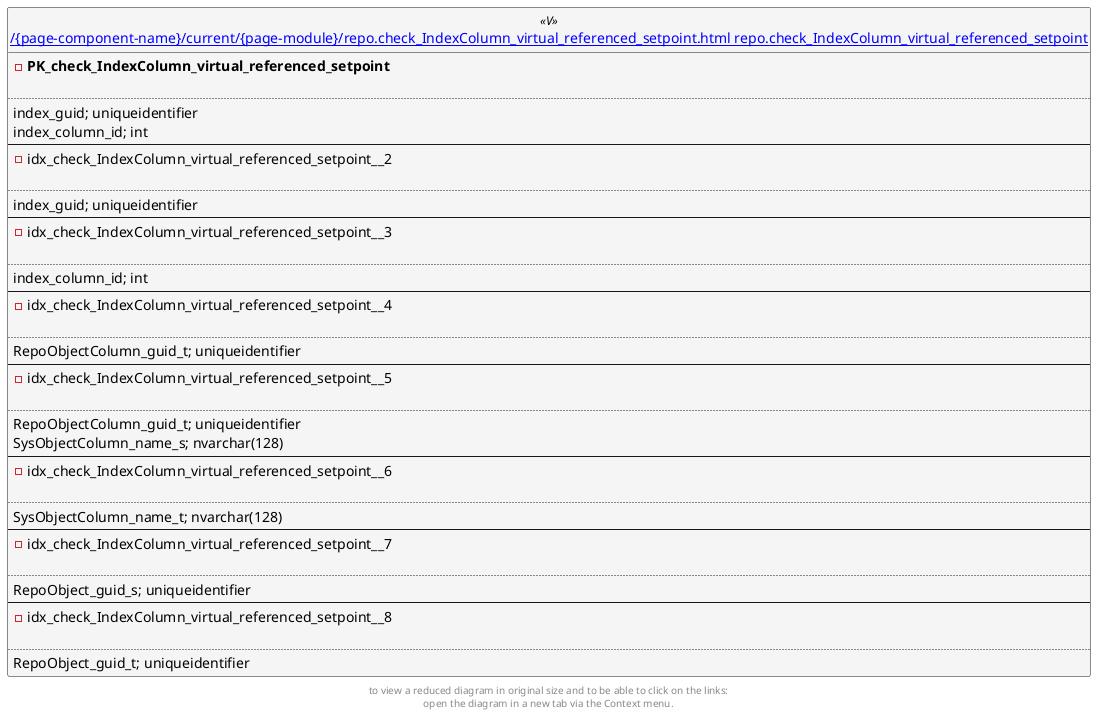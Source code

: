 @startuml
left to right direction
'top to bottom direction
hide circle
'avoide "." issues:
set namespaceSeparator none


skinparam class {
  BackgroundColor White
  BackgroundColor<<FN>> Yellow
  BackgroundColor<<FS>> Yellow
  BackgroundColor<<FT>> LightGray
  BackgroundColor<<IF>> Yellow
  BackgroundColor<<IS>> Yellow
  BackgroundColor<<P>> Aqua
  BackgroundColor<<PC>> Aqua
  BackgroundColor<<SN>> Yellow
  BackgroundColor<<SO>> SlateBlue
  BackgroundColor<<TF>> LightGray
  BackgroundColor<<TR>> Tomato
  BackgroundColor<<U>> White
  BackgroundColor<<V>> WhiteSmoke
  BackgroundColor<<X>> Aqua
}


entity "[[{site-url}/{page-component-name}/current/{page-module}/repo.check_IndexColumn_virtual_referenced_setpoint.html repo.check_IndexColumn_virtual_referenced_setpoint]]" as repo.check_IndexColumn_virtual_referenced_setpoint << V >> {
- **PK_check_IndexColumn_virtual_referenced_setpoint**

..
index_guid; uniqueidentifier
index_column_id; int
--
- idx_check_IndexColumn_virtual_referenced_setpoint__2

..
index_guid; uniqueidentifier
--
- idx_check_IndexColumn_virtual_referenced_setpoint__3

..
index_column_id; int
--
- idx_check_IndexColumn_virtual_referenced_setpoint__4

..
RepoObjectColumn_guid_t; uniqueidentifier
--
- idx_check_IndexColumn_virtual_referenced_setpoint__5

..
RepoObjectColumn_guid_t; uniqueidentifier
SysObjectColumn_name_s; nvarchar(128)
--
- idx_check_IndexColumn_virtual_referenced_setpoint__6

..
SysObjectColumn_name_t; nvarchar(128)
--
- idx_check_IndexColumn_virtual_referenced_setpoint__7

..
RepoObject_guid_s; uniqueidentifier
--
- idx_check_IndexColumn_virtual_referenced_setpoint__8

..
RepoObject_guid_t; uniqueidentifier
}


footer
to view a reduced diagram in original size and to be able to click on the links:
open the diagram in a new tab via the Context menu.
end footer

@enduml

